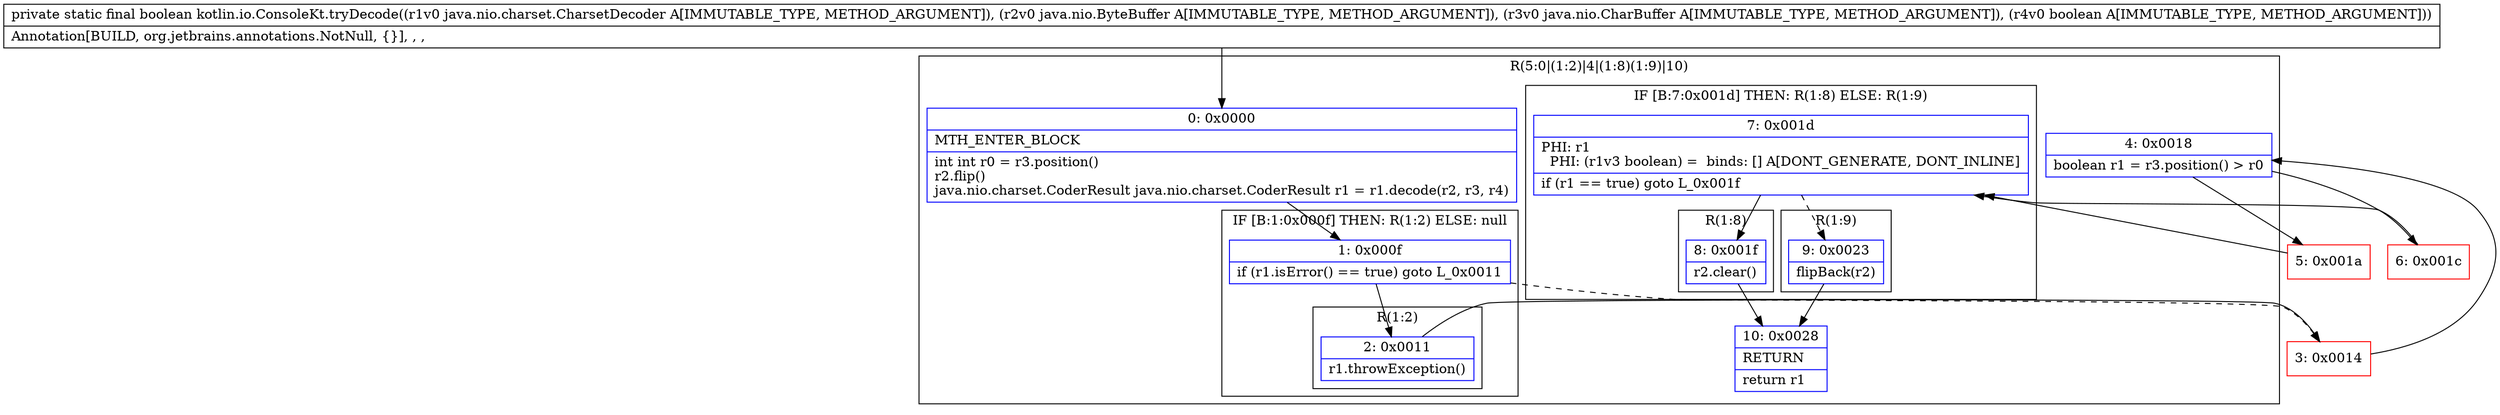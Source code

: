 digraph "CFG forkotlin.io.ConsoleKt.tryDecode(Ljava\/nio\/charset\/CharsetDecoder;Ljava\/nio\/ByteBuffer;Ljava\/nio\/CharBuffer;Z)Z" {
subgraph cluster_Region_97768338 {
label = "R(5:0|(1:2)|4|(1:8)(1:9)|10)";
node [shape=record,color=blue];
Node_0 [shape=record,label="{0\:\ 0x0000|MTH_ENTER_BLOCK\l|int int r0 = r3.position()\lr2.flip()\ljava.nio.charset.CoderResult java.nio.charset.CoderResult r1 = r1.decode(r2, r3, r4)\l}"];
subgraph cluster_IfRegion_1316358553 {
label = "IF [B:1:0x000f] THEN: R(1:2) ELSE: null";
node [shape=record,color=blue];
Node_1 [shape=record,label="{1\:\ 0x000f|if (r1.isError() == true) goto L_0x0011\l}"];
subgraph cluster_Region_1863681452 {
label = "R(1:2)";
node [shape=record,color=blue];
Node_2 [shape=record,label="{2\:\ 0x0011|r1.throwException()\l}"];
}
}
Node_4 [shape=record,label="{4\:\ 0x0018|boolean r1 = r3.position() \> r0\l}"];
subgraph cluster_IfRegion_1282599401 {
label = "IF [B:7:0x001d] THEN: R(1:8) ELSE: R(1:9)";
node [shape=record,color=blue];
Node_7 [shape=record,label="{7\:\ 0x001d|PHI: r1 \l  PHI: (r1v3 boolean) =  binds: [] A[DONT_GENERATE, DONT_INLINE]\l|if (r1 == true) goto L_0x001f\l}"];
subgraph cluster_Region_1163655520 {
label = "R(1:8)";
node [shape=record,color=blue];
Node_8 [shape=record,label="{8\:\ 0x001f|r2.clear()\l}"];
}
subgraph cluster_Region_1885068634 {
label = "R(1:9)";
node [shape=record,color=blue];
Node_9 [shape=record,label="{9\:\ 0x0023|flipBack(r2)\l}"];
}
}
Node_10 [shape=record,label="{10\:\ 0x0028|RETURN\l|return r1\l}"];
}
Node_3 [shape=record,color=red,label="{3\:\ 0x0014}"];
Node_5 [shape=record,color=red,label="{5\:\ 0x001a}"];
Node_6 [shape=record,color=red,label="{6\:\ 0x001c}"];
MethodNode[shape=record,label="{private static final boolean kotlin.io.ConsoleKt.tryDecode((r1v0 java.nio.charset.CharsetDecoder A[IMMUTABLE_TYPE, METHOD_ARGUMENT]), (r2v0 java.nio.ByteBuffer A[IMMUTABLE_TYPE, METHOD_ARGUMENT]), (r3v0 java.nio.CharBuffer A[IMMUTABLE_TYPE, METHOD_ARGUMENT]), (r4v0 boolean A[IMMUTABLE_TYPE, METHOD_ARGUMENT]))  | Annotation[BUILD, org.jetbrains.annotations.NotNull, \{\}], , , \l}"];
MethodNode -> Node_0;
Node_0 -> Node_1;
Node_1 -> Node_2;
Node_1 -> Node_3[style=dashed];
Node_2 -> Node_3;
Node_4 -> Node_5;
Node_4 -> Node_6;
Node_7 -> Node_8;
Node_7 -> Node_9[style=dashed];
Node_8 -> Node_10;
Node_9 -> Node_10;
Node_3 -> Node_4;
Node_5 -> Node_7;
Node_6 -> Node_7;
}

